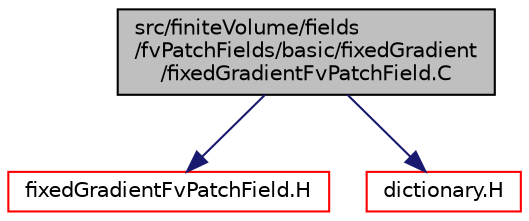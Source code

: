 digraph "src/finiteVolume/fields/fvPatchFields/basic/fixedGradient/fixedGradientFvPatchField.C"
{
  bgcolor="transparent";
  edge [fontname="Helvetica",fontsize="10",labelfontname="Helvetica",labelfontsize="10"];
  node [fontname="Helvetica",fontsize="10",shape=record];
  Node0 [label="src/finiteVolume/fields\l/fvPatchFields/basic/fixedGradient\l/fixedGradientFvPatchField.C",height=0.2,width=0.4,color="black", fillcolor="grey75", style="filled", fontcolor="black"];
  Node0 -> Node1 [color="midnightblue",fontsize="10",style="solid",fontname="Helvetica"];
  Node1 [label="fixedGradientFvPatchField.H",height=0.2,width=0.4,color="red",URL="$a01598.html"];
  Node0 -> Node205 [color="midnightblue",fontsize="10",style="solid",fontname="Helvetica"];
  Node205 [label="dictionary.H",height=0.2,width=0.4,color="red",URL="$a09506.html"];
}
